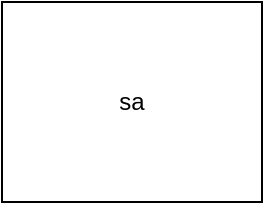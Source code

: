 <mxfile version="24.5.2" type="github">
  <diagram name="Page-1" id="j-VrAOzeP6FFV4ptXWsT">
    <mxGraphModel dx="1194" dy="671" grid="1" gridSize="10" guides="1" tooltips="1" connect="1" arrows="1" fold="1" page="1" pageScale="1" pageWidth="850" pageHeight="1100" math="0" shadow="0">
      <root>
        <mxCell id="0" />
        <mxCell id="1" parent="0" />
        <mxCell id="TlUSB-qsgIrng_prpJfV-1" value="sa" style="whiteSpace=wrap;html=1;" vertex="1" parent="1">
          <mxGeometry x="120" y="110" width="130" height="100" as="geometry" />
        </mxCell>
      </root>
    </mxGraphModel>
  </diagram>
</mxfile>
